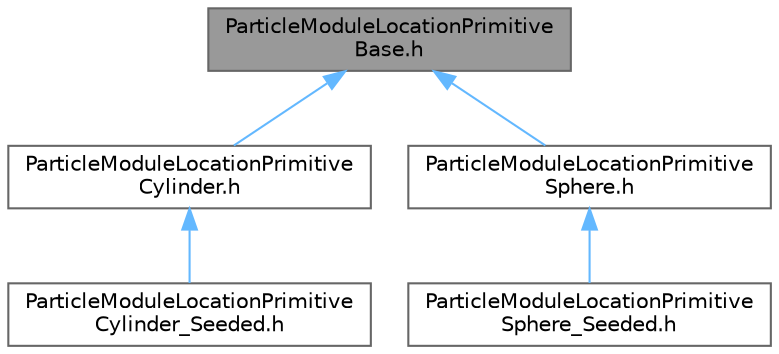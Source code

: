 digraph "ParticleModuleLocationPrimitiveBase.h"
{
 // INTERACTIVE_SVG=YES
 // LATEX_PDF_SIZE
  bgcolor="transparent";
  edge [fontname=Helvetica,fontsize=10,labelfontname=Helvetica,labelfontsize=10];
  node [fontname=Helvetica,fontsize=10,shape=box,height=0.2,width=0.4];
  Node1 [id="Node000001",label="ParticleModuleLocationPrimitive\lBase.h",height=0.2,width=0.4,color="gray40", fillcolor="grey60", style="filled", fontcolor="black",tooltip=" "];
  Node1 -> Node2 [id="edge1_Node000001_Node000002",dir="back",color="steelblue1",style="solid",tooltip=" "];
  Node2 [id="Node000002",label="ParticleModuleLocationPrimitive\lCylinder.h",height=0.2,width=0.4,color="grey40", fillcolor="white", style="filled",URL="$dc/d94/ParticleModuleLocationPrimitiveCylinder_8h.html",tooltip=" "];
  Node2 -> Node3 [id="edge2_Node000002_Node000003",dir="back",color="steelblue1",style="solid",tooltip=" "];
  Node3 [id="Node000003",label="ParticleModuleLocationPrimitive\lCylinder_Seeded.h",height=0.2,width=0.4,color="grey40", fillcolor="white", style="filled",URL="$d7/d44/ParticleModuleLocationPrimitiveCylinder__Seeded_8h.html",tooltip=" "];
  Node1 -> Node4 [id="edge3_Node000001_Node000004",dir="back",color="steelblue1",style="solid",tooltip=" "];
  Node4 [id="Node000004",label="ParticleModuleLocationPrimitive\lSphere.h",height=0.2,width=0.4,color="grey40", fillcolor="white", style="filled",URL="$d1/d59/ParticleModuleLocationPrimitiveSphere_8h.html",tooltip=" "];
  Node4 -> Node5 [id="edge4_Node000004_Node000005",dir="back",color="steelblue1",style="solid",tooltip=" "];
  Node5 [id="Node000005",label="ParticleModuleLocationPrimitive\lSphere_Seeded.h",height=0.2,width=0.4,color="grey40", fillcolor="white", style="filled",URL="$d7/d25/ParticleModuleLocationPrimitiveSphere__Seeded_8h.html",tooltip=" "];
}
